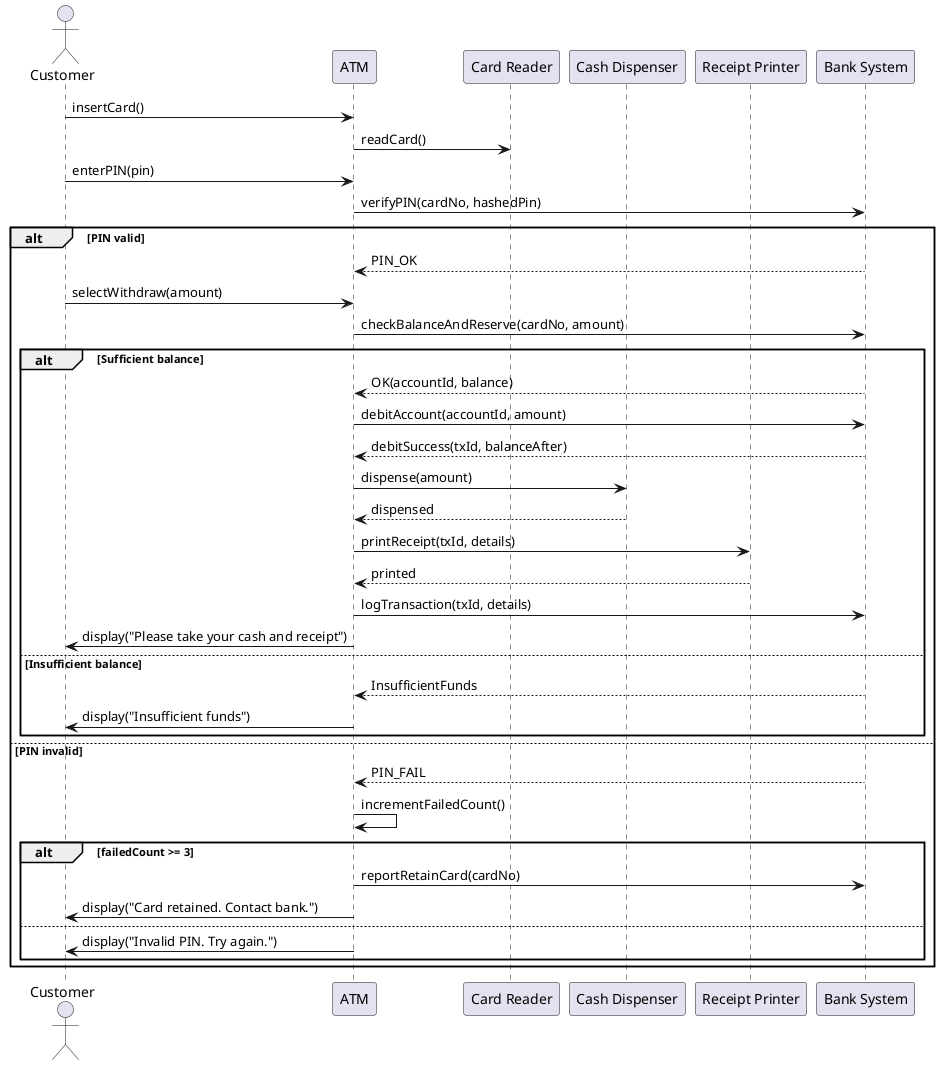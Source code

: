 @startuml
actor Customer
participant ATM
participant "Card Reader" as CardReader
participant "Cash Dispenser" as Dispenser
participant "Receipt Printer" as Printer
participant "Bank System" as Bank

Customer -> ATM: insertCard()
ATM -> CardReader: readCard()
Customer -> ATM: enterPIN(pin)
ATM -> Bank: verifyPIN(cardNo, hashedPin)
alt PIN valid
  Bank --> ATM: PIN_OK
  Customer -> ATM: selectWithdraw(amount)
  ATM -> Bank: checkBalanceAndReserve(cardNo, amount)
  alt Sufficient balance
    Bank --> ATM: OK(accountId, balance)
    ATM -> Bank: debitAccount(accountId, amount)
    Bank --> ATM: debitSuccess(txId, balanceAfter)
    ATM -> Dispenser: dispense(amount)
    Dispenser --> ATM: dispensed
    ATM -> Printer: printReceipt(txId, details)
    Printer --> ATM: printed
    ATM -> Bank: logTransaction(txId, details)
    ATM -> Customer: display("Please take your cash and receipt")
  else Insufficient balance
    Bank --> ATM: InsufficientFunds
    ATM -> Customer: display("Insufficient funds")
  end
else PIN invalid
  Bank --> ATM: PIN_FAIL
  ATM -> ATM: incrementFailedCount()
  alt failedCount >= 3
    ATM -> Bank: reportRetainCard(cardNo)
    ATM -> Customer: display("Card retained. Contact bank.")
  else
    ATM -> Customer: display("Invalid PIN. Try again.")
  end
end
@enduml
